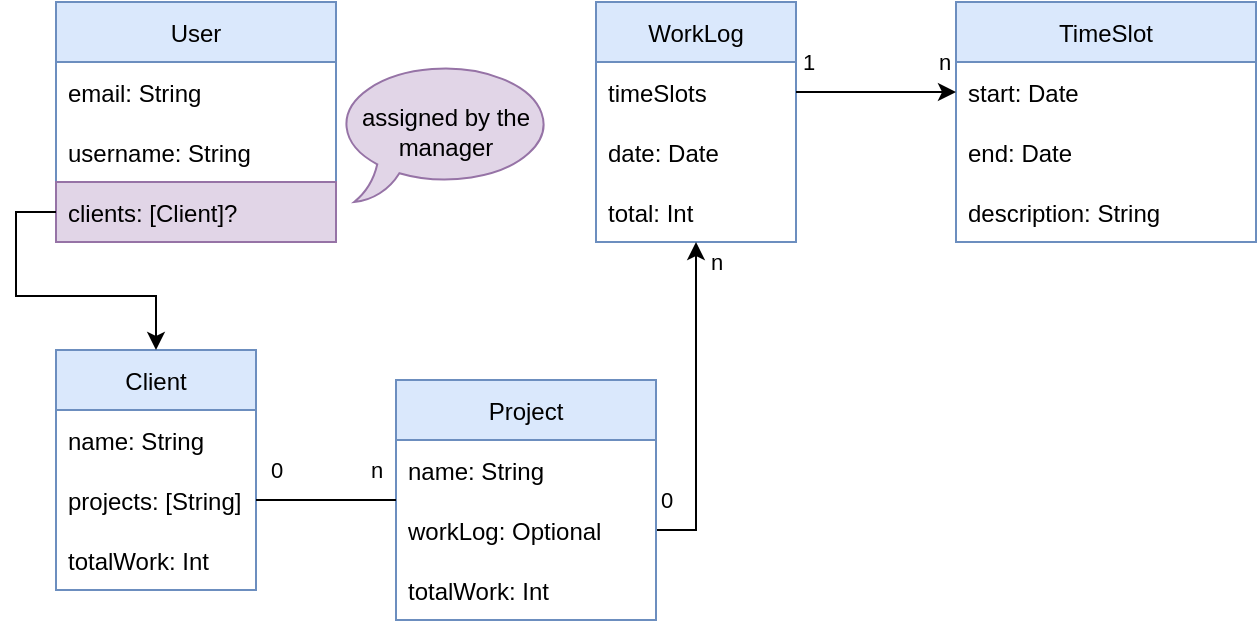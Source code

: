 <mxfile version="15.5.8" type="device"><diagram id="BpRO4FyM-xv_8RNkGlF-" name="Page-1"><mxGraphModel dx="1179" dy="618" grid="1" gridSize="10" guides="1" tooltips="1" connect="1" arrows="1" fold="1" page="1" pageScale="1" pageWidth="850" pageHeight="1100" math="0" shadow="0"><root><mxCell id="0"/><mxCell id="1" parent="0"/><mxCell id="BQQsI3yuH5ZLoTDnjdOA-1" value="TimeSlot" style="swimlane;fontStyle=0;childLayout=stackLayout;horizontal=1;startSize=30;horizontalStack=0;resizeParent=1;resizeParentMax=0;resizeLast=0;collapsible=1;marginBottom=0;fillColor=#dae8fc;strokeColor=#6c8ebf;" vertex="1" parent="1"><mxGeometry x="510" y="320" width="150" height="120" as="geometry"><mxRectangle x="275" y="360" width="80" height="30" as="alternateBounds"/></mxGeometry></mxCell><mxCell id="BQQsI3yuH5ZLoTDnjdOA-2" value="start: Date" style="text;strokeColor=none;fillColor=none;align=left;verticalAlign=middle;spacingLeft=4;spacingRight=4;overflow=hidden;points=[[0,0.5],[1,0.5]];portConstraint=eastwest;rotatable=0;" vertex="1" parent="BQQsI3yuH5ZLoTDnjdOA-1"><mxGeometry y="30" width="150" height="30" as="geometry"/></mxCell><mxCell id="BQQsI3yuH5ZLoTDnjdOA-3" value="end: Date" style="text;strokeColor=none;fillColor=none;align=left;verticalAlign=middle;spacingLeft=4;spacingRight=4;overflow=hidden;points=[[0,0.5],[1,0.5]];portConstraint=eastwest;rotatable=0;" vertex="1" parent="BQQsI3yuH5ZLoTDnjdOA-1"><mxGeometry y="60" width="150" height="30" as="geometry"/></mxCell><mxCell id="BQQsI3yuH5ZLoTDnjdOA-14" value="description: String" style="text;strokeColor=none;fillColor=none;align=left;verticalAlign=middle;spacingLeft=4;spacingRight=4;overflow=hidden;points=[[0,0.5],[1,0.5]];portConstraint=eastwest;rotatable=0;" vertex="1" parent="BQQsI3yuH5ZLoTDnjdOA-1"><mxGeometry y="90" width="150" height="30" as="geometry"/></mxCell><mxCell id="BQQsI3yuH5ZLoTDnjdOA-7" value="WorkLog" style="swimlane;fontStyle=0;childLayout=stackLayout;horizontal=1;startSize=30;horizontalStack=0;resizeParent=1;resizeParentMax=0;resizeLast=0;collapsible=1;marginBottom=0;fillColor=#dae8fc;strokeColor=#6c8ebf;" vertex="1" parent="1"><mxGeometry x="330" y="320" width="100" height="120" as="geometry"/></mxCell><mxCell id="BQQsI3yuH5ZLoTDnjdOA-8" value="timeSlots" style="text;strokeColor=none;fillColor=none;align=left;verticalAlign=middle;spacingLeft=4;spacingRight=4;overflow=hidden;points=[[0,0.5],[1,0.5]];portConstraint=eastwest;rotatable=0;" vertex="1" parent="BQQsI3yuH5ZLoTDnjdOA-7"><mxGeometry y="30" width="100" height="30" as="geometry"/></mxCell><mxCell id="BQQsI3yuH5ZLoTDnjdOA-28" value="date: Date" style="text;strokeColor=none;fillColor=none;align=left;verticalAlign=middle;spacingLeft=4;spacingRight=4;overflow=hidden;points=[[0,0.5],[1,0.5]];portConstraint=eastwest;rotatable=0;" vertex="1" parent="BQQsI3yuH5ZLoTDnjdOA-7"><mxGeometry y="60" width="100" height="30" as="geometry"/></mxCell><mxCell id="BQQsI3yuH5ZLoTDnjdOA-58" value="total: Int" style="text;strokeColor=none;fillColor=none;align=left;verticalAlign=middle;spacingLeft=4;spacingRight=4;overflow=hidden;points=[[0,0.5],[1,0.5]];portConstraint=eastwest;rotatable=0;" vertex="1" parent="BQQsI3yuH5ZLoTDnjdOA-7"><mxGeometry y="90" width="100" height="30" as="geometry"/></mxCell><mxCell id="BQQsI3yuH5ZLoTDnjdOA-11" style="edgeStyle=orthogonalEdgeStyle;rounded=0;orthogonalLoop=1;jettySize=auto;html=1;" edge="1" parent="1" source="BQQsI3yuH5ZLoTDnjdOA-8" target="BQQsI3yuH5ZLoTDnjdOA-2"><mxGeometry relative="1" as="geometry"/></mxCell><mxCell id="BQQsI3yuH5ZLoTDnjdOA-12" value="1" style="edgeLabel;html=1;align=center;verticalAlign=middle;resizable=0;points=[];" vertex="1" connectable="0" parent="BQQsI3yuH5ZLoTDnjdOA-11"><mxGeometry x="-0.941" relative="1" as="geometry"><mxPoint x="3" y="-15" as="offset"/></mxGeometry></mxCell><mxCell id="BQQsI3yuH5ZLoTDnjdOA-13" value="n" style="edgeLabel;html=1;align=center;verticalAlign=middle;resizable=0;points=[];" vertex="1" connectable="0" parent="BQQsI3yuH5ZLoTDnjdOA-11"><mxGeometry x="0.937" y="1" relative="1" as="geometry"><mxPoint x="-4" y="-14" as="offset"/></mxGeometry></mxCell><mxCell id="BQQsI3yuH5ZLoTDnjdOA-15" value="User" style="swimlane;fontStyle=0;childLayout=stackLayout;horizontal=1;startSize=30;horizontalStack=0;resizeParent=1;resizeParentMax=0;resizeLast=0;collapsible=1;marginBottom=0;labelBackgroundColor=none;fillColor=#dae8fc;strokeColor=#6c8ebf;" vertex="1" parent="1"><mxGeometry x="60" y="320" width="140" height="120" as="geometry"/></mxCell><mxCell id="BQQsI3yuH5ZLoTDnjdOA-17" value="email: String" style="text;strokeColor=none;fillColor=none;align=left;verticalAlign=middle;spacingLeft=4;spacingRight=4;overflow=hidden;points=[[0,0.5],[1,0.5]];portConstraint=eastwest;rotatable=0;" vertex="1" parent="BQQsI3yuH5ZLoTDnjdOA-15"><mxGeometry y="30" width="140" height="30" as="geometry"/></mxCell><mxCell id="BQQsI3yuH5ZLoTDnjdOA-18" value="username: String" style="text;strokeColor=none;fillColor=none;align=left;verticalAlign=middle;spacingLeft=4;spacingRight=4;overflow=hidden;points=[[0,0.5],[1,0.5]];portConstraint=eastwest;rotatable=0;" vertex="1" parent="BQQsI3yuH5ZLoTDnjdOA-15"><mxGeometry y="60" width="140" height="30" as="geometry"/></mxCell><mxCell id="BQQsI3yuH5ZLoTDnjdOA-37" value="clients: [Client]?" style="text;strokeColor=#9673a6;fillColor=#e1d5e7;align=left;verticalAlign=middle;spacingLeft=4;spacingRight=4;overflow=hidden;points=[[0,0.5],[1,0.5]];portConstraint=eastwest;rotatable=0;" vertex="1" parent="BQQsI3yuH5ZLoTDnjdOA-15"><mxGeometry y="90" width="140" height="30" as="geometry"/></mxCell><mxCell id="BQQsI3yuH5ZLoTDnjdOA-20" style="edgeStyle=orthogonalEdgeStyle;rounded=0;orthogonalLoop=1;jettySize=auto;html=1;startArrow=none;" edge="1" parent="1" source="BQQsI3yuH5ZLoTDnjdOA-51" target="BQQsI3yuH5ZLoTDnjdOA-7"><mxGeometry relative="1" as="geometry"/></mxCell><mxCell id="BQQsI3yuH5ZLoTDnjdOA-41" value="n" style="edgeLabel;html=1;align=center;verticalAlign=middle;resizable=0;points=[];" vertex="1" connectable="0" parent="BQQsI3yuH5ZLoTDnjdOA-20"><mxGeometry x="0.948" y="2" relative="1" as="geometry"><mxPoint x="12" y="5" as="offset"/></mxGeometry></mxCell><mxCell id="BQQsI3yuH5ZLoTDnjdOA-56" value="0" style="edgeLabel;html=1;align=center;verticalAlign=middle;resizable=0;points=[];" vertex="1" connectable="0" parent="BQQsI3yuH5ZLoTDnjdOA-20"><mxGeometry x="-0.967" relative="1" as="geometry"><mxPoint x="2" y="-15" as="offset"/></mxGeometry></mxCell><mxCell id="BQQsI3yuH5ZLoTDnjdOA-44" value="assigned by the manager" style="whiteSpace=wrap;html=1;shape=mxgraph.basic.oval_callout;fillColor=#e1d5e7;strokeColor=#9673a6;" vertex="1" parent="1"><mxGeometry x="200" y="350" width="110" height="70" as="geometry"/></mxCell><mxCell id="BQQsI3yuH5ZLoTDnjdOA-45" value="Client" style="swimlane;fontStyle=0;childLayout=stackLayout;horizontal=1;startSize=30;horizontalStack=0;resizeParent=1;resizeParentMax=0;resizeLast=0;collapsible=1;marginBottom=0;fillColor=#dae8fc;strokeColor=#6c8ebf;" vertex="1" parent="1"><mxGeometry x="60" y="494" width="100" height="120" as="geometry"/></mxCell><mxCell id="BQQsI3yuH5ZLoTDnjdOA-19" value="name: String" style="text;strokeColor=none;fillColor=none;align=left;verticalAlign=middle;spacingLeft=4;spacingRight=4;overflow=hidden;points=[[0,0.5],[1,0.5]];portConstraint=eastwest;rotatable=0;" vertex="1" parent="BQQsI3yuH5ZLoTDnjdOA-45"><mxGeometry y="30" width="100" height="30" as="geometry"/></mxCell><mxCell id="BQQsI3yuH5ZLoTDnjdOA-46" value="projects: [String]" style="text;strokeColor=none;fillColor=none;align=left;verticalAlign=middle;spacingLeft=4;spacingRight=4;overflow=hidden;points=[[0,0.5],[1,0.5]];portConstraint=eastwest;rotatable=0;" vertex="1" parent="BQQsI3yuH5ZLoTDnjdOA-45"><mxGeometry y="60" width="100" height="30" as="geometry"/></mxCell><mxCell id="BQQsI3yuH5ZLoTDnjdOA-60" value="totalWork: Int" style="text;strokeColor=none;fillColor=none;align=left;verticalAlign=middle;spacingLeft=4;spacingRight=4;overflow=hidden;points=[[0,0.5],[1,0.5]];portConstraint=eastwest;rotatable=0;" vertex="1" parent="BQQsI3yuH5ZLoTDnjdOA-45"><mxGeometry y="90" width="100" height="30" as="geometry"/></mxCell><mxCell id="BQQsI3yuH5ZLoTDnjdOA-48" style="edgeStyle=orthogonalEdgeStyle;rounded=0;orthogonalLoop=1;jettySize=auto;html=1;" edge="1" parent="1" source="BQQsI3yuH5ZLoTDnjdOA-37" target="BQQsI3yuH5ZLoTDnjdOA-45"><mxGeometry relative="1" as="geometry"/></mxCell><mxCell id="BQQsI3yuH5ZLoTDnjdOA-49" value="Project" style="swimlane;fontStyle=0;childLayout=stackLayout;horizontal=1;startSize=30;horizontalStack=0;resizeParent=1;resizeParentMax=0;resizeLast=0;collapsible=1;marginBottom=0;fillColor=#dae8fc;strokeColor=#6c8ebf;" vertex="1" parent="1"><mxGeometry x="230" y="509" width="130" height="120" as="geometry"/></mxCell><mxCell id="BQQsI3yuH5ZLoTDnjdOA-50" value="name: String" style="text;strokeColor=none;fillColor=none;align=left;verticalAlign=middle;spacingLeft=4;spacingRight=4;overflow=hidden;points=[[0,0.5],[1,0.5]];portConstraint=eastwest;rotatable=0;" vertex="1" parent="BQQsI3yuH5ZLoTDnjdOA-49"><mxGeometry y="30" width="130" height="30" as="geometry"/></mxCell><mxCell id="BQQsI3yuH5ZLoTDnjdOA-51" value="workLog: Optional" style="text;strokeColor=none;fillColor=none;align=left;verticalAlign=middle;spacingLeft=4;spacingRight=4;overflow=hidden;points=[[0,0.5],[1,0.5]];portConstraint=eastwest;rotatable=0;" vertex="1" parent="BQQsI3yuH5ZLoTDnjdOA-49"><mxGeometry y="60" width="130" height="30" as="geometry"/></mxCell><mxCell id="BQQsI3yuH5ZLoTDnjdOA-59" value="totalWork: Int" style="text;strokeColor=none;fillColor=none;align=left;verticalAlign=middle;spacingLeft=4;spacingRight=4;overflow=hidden;points=[[0,0.5],[1,0.5]];portConstraint=eastwest;rotatable=0;" vertex="1" parent="BQQsI3yuH5ZLoTDnjdOA-49"><mxGeometry y="90" width="130" height="30" as="geometry"/></mxCell><mxCell id="BQQsI3yuH5ZLoTDnjdOA-52" value="" style="edgeStyle=orthogonalEdgeStyle;rounded=0;orthogonalLoop=1;jettySize=auto;html=1;endArrow=none;exitX=1;exitY=0.5;exitDx=0;exitDy=0;" edge="1" parent="1" source="BQQsI3yuH5ZLoTDnjdOA-46" target="BQQsI3yuH5ZLoTDnjdOA-49"><mxGeometry relative="1" as="geometry"><mxPoint x="160" y="585" as="sourcePoint"/><mxPoint x="380" y="410" as="targetPoint"/></mxGeometry></mxCell><mxCell id="BQQsI3yuH5ZLoTDnjdOA-53" value="0" style="edgeLabel;html=1;align=center;verticalAlign=middle;resizable=0;points=[];" vertex="1" connectable="0" parent="BQQsI3yuH5ZLoTDnjdOA-52"><mxGeometry x="-0.938" y="-1" relative="1" as="geometry"><mxPoint x="8" y="-16" as="offset"/></mxGeometry></mxCell><mxCell id="BQQsI3yuH5ZLoTDnjdOA-55" value="n" style="edgeLabel;html=1;align=center;verticalAlign=middle;resizable=0;points=[];" vertex="1" connectable="0" parent="BQQsI3yuH5ZLoTDnjdOA-52"><mxGeometry x="0.982" y="2" relative="1" as="geometry"><mxPoint x="-10" y="-13" as="offset"/></mxGeometry></mxCell></root></mxGraphModel></diagram></mxfile>